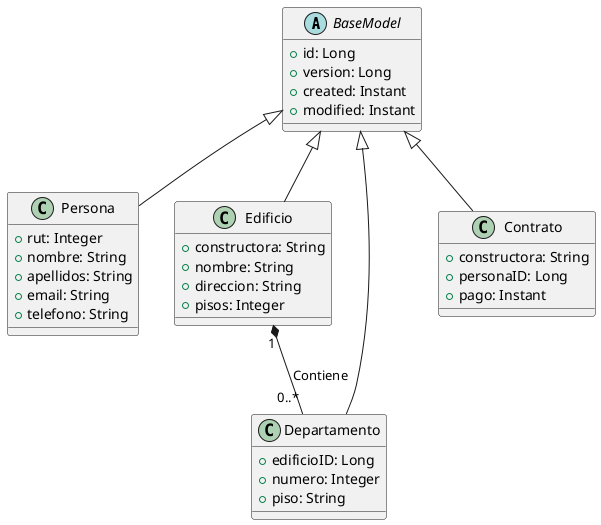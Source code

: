 @startuml

abstract class BaseModel {
  + id: Long
  + version: Long
  + created: Instant
  + modified: Instant
}

class Persona {
  + rut: Integer
  + nombre: String
  + apellidos: String
  + email: String
  + telefono: String
}

class Edificio {
  + constructora: String
  + nombre: String
  + direccion: String
  + pisos: Integer
}

class Departamento {
  + edificioID: Long
  + numero: Integer
  + piso: String
}

class Contrato {
  + constructora: String
  + personaID: Long
  + pago: Instant
}

BaseModel <|-- Persona
BaseModel <|-- Edificio
BaseModel <|-- Departamento
BaseModel <|-- Contrato

Edificio "1" *-- "0..*" Departamento : Contiene

@enduml